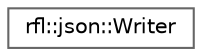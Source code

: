 digraph "类继承关系图"
{
 // LATEX_PDF_SIZE
  bgcolor="transparent";
  edge [fontname=Helvetica,fontsize=10,labelfontname=Helvetica,labelfontsize=10];
  node [fontname=Helvetica,fontsize=10,shape=box,height=0.2,width=0.4];
  rankdir="LR";
  Node0 [id="Node000000",label="rfl::json::Writer",height=0.2,width=0.4,color="grey40", fillcolor="white", style="filled",URL="$classrfl_1_1json_1_1_writer.html",tooltip=" "];
}

